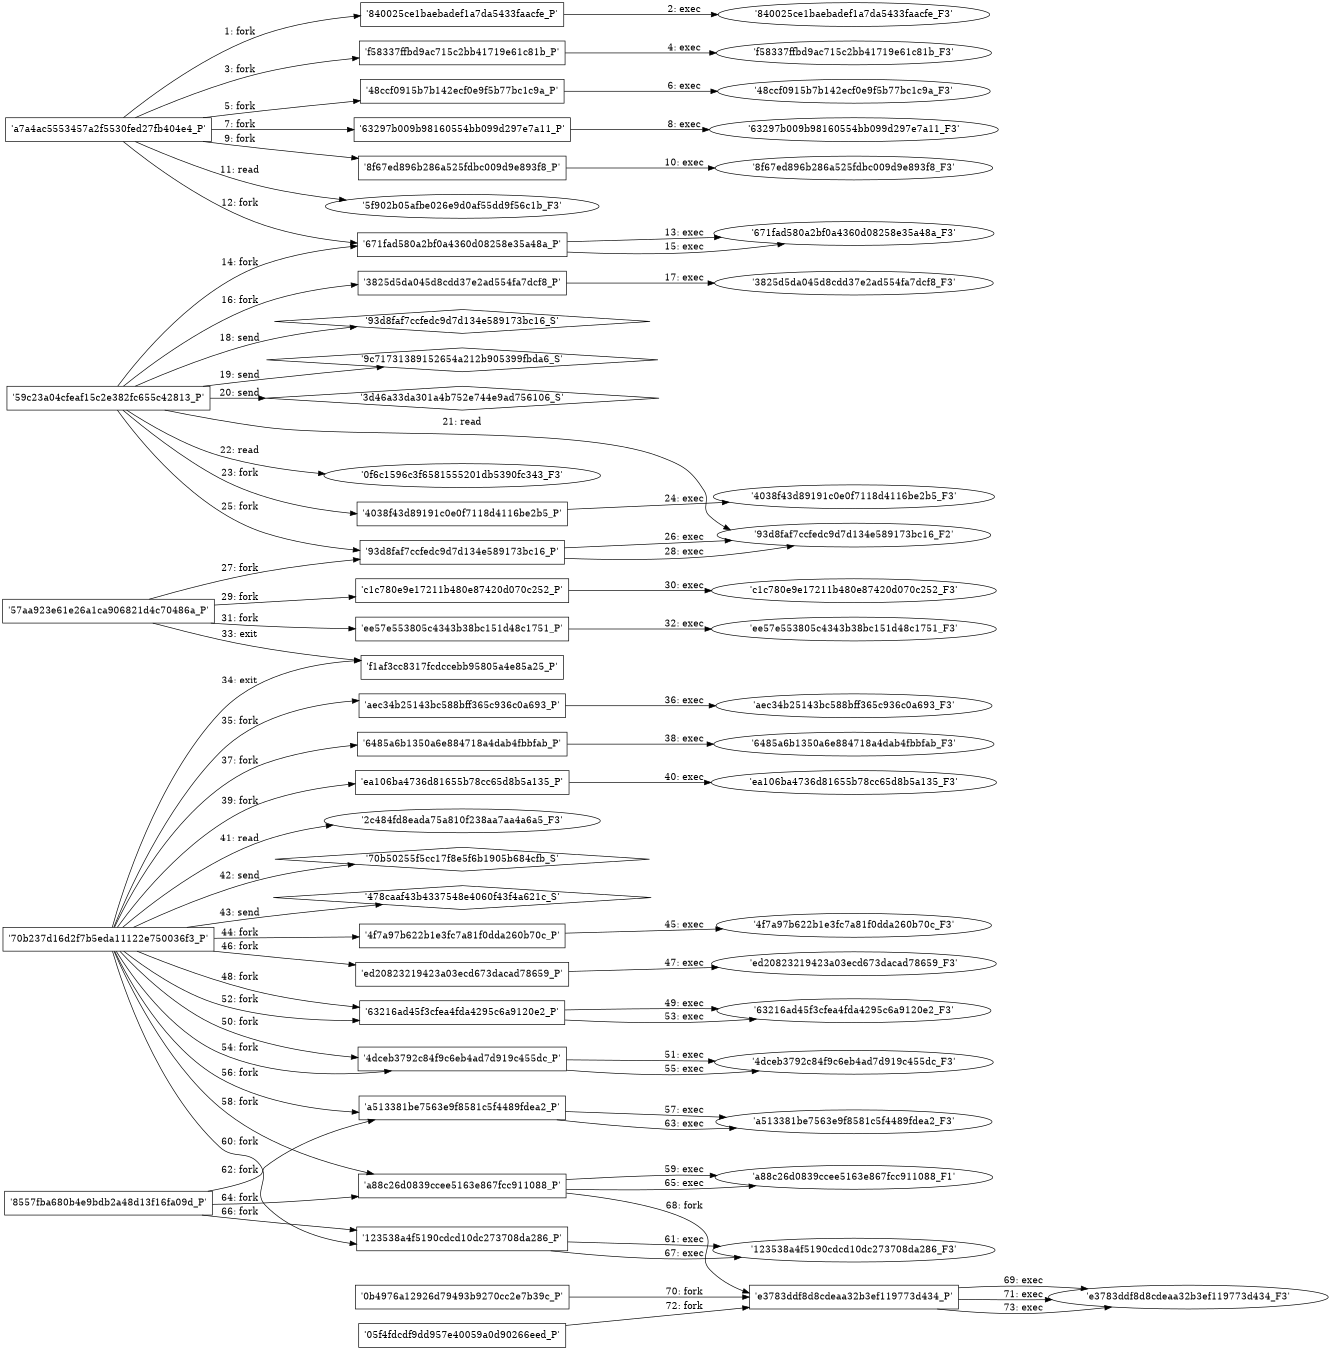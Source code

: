 digraph "D:\Learning\Paper\apt\基于CTI的攻击预警\Dataset\攻击图\ASGfromALLCTI\ExileRAT shares C2 with LuckyCat, targets Tibet.dot" {
rankdir="LR"
size="9"
fixedsize="false"
splines="true"
nodesep=0.3
ranksep=0
fontsize=10
overlap="scalexy"
engine= "neato"
	"'a7a4ac5553457a2f5530fed27fb404e4_P'" [node_type=Process shape=box]
	"'840025ce1baebadef1a7da5433faacfe_P'" [node_type=Process shape=box]
	"'a7a4ac5553457a2f5530fed27fb404e4_P'" -> "'840025ce1baebadef1a7da5433faacfe_P'" [label="1: fork"]
	"'840025ce1baebadef1a7da5433faacfe_P'" [node_type=Process shape=box]
	"'840025ce1baebadef1a7da5433faacfe_F3'" [node_type=File shape=ellipse]
	"'840025ce1baebadef1a7da5433faacfe_P'" -> "'840025ce1baebadef1a7da5433faacfe_F3'" [label="2: exec"]
	"'a7a4ac5553457a2f5530fed27fb404e4_P'" [node_type=Process shape=box]
	"'f58337ffbd9ac715c2bb41719e61c81b_P'" [node_type=Process shape=box]
	"'a7a4ac5553457a2f5530fed27fb404e4_P'" -> "'f58337ffbd9ac715c2bb41719e61c81b_P'" [label="3: fork"]
	"'f58337ffbd9ac715c2bb41719e61c81b_P'" [node_type=Process shape=box]
	"'f58337ffbd9ac715c2bb41719e61c81b_F3'" [node_type=File shape=ellipse]
	"'f58337ffbd9ac715c2bb41719e61c81b_P'" -> "'f58337ffbd9ac715c2bb41719e61c81b_F3'" [label="4: exec"]
	"'a7a4ac5553457a2f5530fed27fb404e4_P'" [node_type=Process shape=box]
	"'48ccf0915b7b142ecf0e9f5b77bc1c9a_P'" [node_type=Process shape=box]
	"'a7a4ac5553457a2f5530fed27fb404e4_P'" -> "'48ccf0915b7b142ecf0e9f5b77bc1c9a_P'" [label="5: fork"]
	"'48ccf0915b7b142ecf0e9f5b77bc1c9a_P'" [node_type=Process shape=box]
	"'48ccf0915b7b142ecf0e9f5b77bc1c9a_F3'" [node_type=File shape=ellipse]
	"'48ccf0915b7b142ecf0e9f5b77bc1c9a_P'" -> "'48ccf0915b7b142ecf0e9f5b77bc1c9a_F3'" [label="6: exec"]
	"'a7a4ac5553457a2f5530fed27fb404e4_P'" [node_type=Process shape=box]
	"'63297b009b98160554bb099d297e7a11_P'" [node_type=Process shape=box]
	"'a7a4ac5553457a2f5530fed27fb404e4_P'" -> "'63297b009b98160554bb099d297e7a11_P'" [label="7: fork"]
	"'63297b009b98160554bb099d297e7a11_P'" [node_type=Process shape=box]
	"'63297b009b98160554bb099d297e7a11_F3'" [node_type=File shape=ellipse]
	"'63297b009b98160554bb099d297e7a11_P'" -> "'63297b009b98160554bb099d297e7a11_F3'" [label="8: exec"]
	"'a7a4ac5553457a2f5530fed27fb404e4_P'" [node_type=Process shape=box]
	"'8f67ed896b286a525fdbc009d9e893f8_P'" [node_type=Process shape=box]
	"'a7a4ac5553457a2f5530fed27fb404e4_P'" -> "'8f67ed896b286a525fdbc009d9e893f8_P'" [label="9: fork"]
	"'8f67ed896b286a525fdbc009d9e893f8_P'" [node_type=Process shape=box]
	"'8f67ed896b286a525fdbc009d9e893f8_F3'" [node_type=File shape=ellipse]
	"'8f67ed896b286a525fdbc009d9e893f8_P'" -> "'8f67ed896b286a525fdbc009d9e893f8_F3'" [label="10: exec"]
	"'5f902b05afbe026e9d0af55dd9f56c1b_F3'" [node_type=file shape=ellipse]
	"'a7a4ac5553457a2f5530fed27fb404e4_P'" [node_type=Process shape=box]
	"'a7a4ac5553457a2f5530fed27fb404e4_P'" -> "'5f902b05afbe026e9d0af55dd9f56c1b_F3'" [label="11: read"]
	"'a7a4ac5553457a2f5530fed27fb404e4_P'" [node_type=Process shape=box]
	"'671fad580a2bf0a4360d08258e35a48a_P'" [node_type=Process shape=box]
	"'a7a4ac5553457a2f5530fed27fb404e4_P'" -> "'671fad580a2bf0a4360d08258e35a48a_P'" [label="12: fork"]
	"'671fad580a2bf0a4360d08258e35a48a_P'" [node_type=Process shape=box]
	"'671fad580a2bf0a4360d08258e35a48a_F3'" [node_type=File shape=ellipse]
	"'671fad580a2bf0a4360d08258e35a48a_P'" -> "'671fad580a2bf0a4360d08258e35a48a_F3'" [label="13: exec"]
	"'59c23a04cfeaf15c2e382fc655c42813_P'" [node_type=Process shape=box]
	"'671fad580a2bf0a4360d08258e35a48a_P'" [node_type=Process shape=box]
	"'59c23a04cfeaf15c2e382fc655c42813_P'" -> "'671fad580a2bf0a4360d08258e35a48a_P'" [label="14: fork"]
	"'671fad580a2bf0a4360d08258e35a48a_P'" [node_type=Process shape=box]
	"'671fad580a2bf0a4360d08258e35a48a_F3'" [node_type=File shape=ellipse]
	"'671fad580a2bf0a4360d08258e35a48a_P'" -> "'671fad580a2bf0a4360d08258e35a48a_F3'" [label="15: exec"]
	"'59c23a04cfeaf15c2e382fc655c42813_P'" [node_type=Process shape=box]
	"'3825d5da045d8cdd37e2ad554fa7dcf8_P'" [node_type=Process shape=box]
	"'59c23a04cfeaf15c2e382fc655c42813_P'" -> "'3825d5da045d8cdd37e2ad554fa7dcf8_P'" [label="16: fork"]
	"'3825d5da045d8cdd37e2ad554fa7dcf8_P'" [node_type=Process shape=box]
	"'3825d5da045d8cdd37e2ad554fa7dcf8_F3'" [node_type=File shape=ellipse]
	"'3825d5da045d8cdd37e2ad554fa7dcf8_P'" -> "'3825d5da045d8cdd37e2ad554fa7dcf8_F3'" [label="17: exec"]
	"'93d8faf7ccfedc9d7d134e589173bc16_S'" [node_type=Socket shape=diamond]
	"'59c23a04cfeaf15c2e382fc655c42813_P'" [node_type=Process shape=box]
	"'59c23a04cfeaf15c2e382fc655c42813_P'" -> "'93d8faf7ccfedc9d7d134e589173bc16_S'" [label="18: send"]
	"'9c71731389152654a212b905399fbda6_S'" [node_type=Socket shape=diamond]
	"'59c23a04cfeaf15c2e382fc655c42813_P'" [node_type=Process shape=box]
	"'59c23a04cfeaf15c2e382fc655c42813_P'" -> "'9c71731389152654a212b905399fbda6_S'" [label="19: send"]
	"'3d46a33da301a4b752e744e9ad756106_S'" [node_type=Socket shape=diamond]
	"'59c23a04cfeaf15c2e382fc655c42813_P'" [node_type=Process shape=box]
	"'59c23a04cfeaf15c2e382fc655c42813_P'" -> "'3d46a33da301a4b752e744e9ad756106_S'" [label="20: send"]
	"'93d8faf7ccfedc9d7d134e589173bc16_F2'" [node_type=file shape=ellipse]
	"'59c23a04cfeaf15c2e382fc655c42813_P'" [node_type=Process shape=box]
	"'59c23a04cfeaf15c2e382fc655c42813_P'" -> "'93d8faf7ccfedc9d7d134e589173bc16_F2'" [label="21: read"]
	"'0f6c1596c3f6581555201db5390fc343_F3'" [node_type=file shape=ellipse]
	"'59c23a04cfeaf15c2e382fc655c42813_P'" [node_type=Process shape=box]
	"'59c23a04cfeaf15c2e382fc655c42813_P'" -> "'0f6c1596c3f6581555201db5390fc343_F3'" [label="22: read"]
	"'59c23a04cfeaf15c2e382fc655c42813_P'" [node_type=Process shape=box]
	"'4038f43d89191c0e0f7118d4116be2b5_P'" [node_type=Process shape=box]
	"'59c23a04cfeaf15c2e382fc655c42813_P'" -> "'4038f43d89191c0e0f7118d4116be2b5_P'" [label="23: fork"]
	"'4038f43d89191c0e0f7118d4116be2b5_P'" [node_type=Process shape=box]
	"'4038f43d89191c0e0f7118d4116be2b5_F3'" [node_type=File shape=ellipse]
	"'4038f43d89191c0e0f7118d4116be2b5_P'" -> "'4038f43d89191c0e0f7118d4116be2b5_F3'" [label="24: exec"]
	"'59c23a04cfeaf15c2e382fc655c42813_P'" [node_type=Process shape=box]
	"'93d8faf7ccfedc9d7d134e589173bc16_P'" [node_type=Process shape=box]
	"'59c23a04cfeaf15c2e382fc655c42813_P'" -> "'93d8faf7ccfedc9d7d134e589173bc16_P'" [label="25: fork"]
	"'93d8faf7ccfedc9d7d134e589173bc16_P'" [node_type=Process shape=box]
	"'93d8faf7ccfedc9d7d134e589173bc16_F2'" [node_type=File shape=ellipse]
	"'93d8faf7ccfedc9d7d134e589173bc16_P'" -> "'93d8faf7ccfedc9d7d134e589173bc16_F2'" [label="26: exec"]
	"'57aa923e61e26a1ca906821d4c70486a_P'" [node_type=Process shape=box]
	"'93d8faf7ccfedc9d7d134e589173bc16_P'" [node_type=Process shape=box]
	"'57aa923e61e26a1ca906821d4c70486a_P'" -> "'93d8faf7ccfedc9d7d134e589173bc16_P'" [label="27: fork"]
	"'93d8faf7ccfedc9d7d134e589173bc16_P'" [node_type=Process shape=box]
	"'93d8faf7ccfedc9d7d134e589173bc16_F2'" [node_type=File shape=ellipse]
	"'93d8faf7ccfedc9d7d134e589173bc16_P'" -> "'93d8faf7ccfedc9d7d134e589173bc16_F2'" [label="28: exec"]
	"'57aa923e61e26a1ca906821d4c70486a_P'" [node_type=Process shape=box]
	"'c1c780e9e17211b480e87420d070c252_P'" [node_type=Process shape=box]
	"'57aa923e61e26a1ca906821d4c70486a_P'" -> "'c1c780e9e17211b480e87420d070c252_P'" [label="29: fork"]
	"'c1c780e9e17211b480e87420d070c252_P'" [node_type=Process shape=box]
	"'c1c780e9e17211b480e87420d070c252_F3'" [node_type=File shape=ellipse]
	"'c1c780e9e17211b480e87420d070c252_P'" -> "'c1c780e9e17211b480e87420d070c252_F3'" [label="30: exec"]
	"'57aa923e61e26a1ca906821d4c70486a_P'" [node_type=Process shape=box]
	"'ee57e553805c4343b38bc151d48c1751_P'" [node_type=Process shape=box]
	"'57aa923e61e26a1ca906821d4c70486a_P'" -> "'ee57e553805c4343b38bc151d48c1751_P'" [label="31: fork"]
	"'ee57e553805c4343b38bc151d48c1751_P'" [node_type=Process shape=box]
	"'ee57e553805c4343b38bc151d48c1751_F3'" [node_type=File shape=ellipse]
	"'ee57e553805c4343b38bc151d48c1751_P'" -> "'ee57e553805c4343b38bc151d48c1751_F3'" [label="32: exec"]
	"'57aa923e61e26a1ca906821d4c70486a_P'" [node_type=Process shape=box]
	"'f1af3cc8317fcdccebb95805a4e85a25_P'" [node_type=Process shape=box]
	"'57aa923e61e26a1ca906821d4c70486a_P'" -> "'f1af3cc8317fcdccebb95805a4e85a25_P'" [label="33: exit"]
	"'70b237d16d2f7b5eda11122e750036f3_P'" [node_type=Process shape=box]
	"'f1af3cc8317fcdccebb95805a4e85a25_P'" [node_type=Process shape=box]
	"'70b237d16d2f7b5eda11122e750036f3_P'" -> "'f1af3cc8317fcdccebb95805a4e85a25_P'" [label="34: exit"]
	"'70b237d16d2f7b5eda11122e750036f3_P'" [node_type=Process shape=box]
	"'aec34b25143bc588bff365c936c0a693_P'" [node_type=Process shape=box]
	"'70b237d16d2f7b5eda11122e750036f3_P'" -> "'aec34b25143bc588bff365c936c0a693_P'" [label="35: fork"]
	"'aec34b25143bc588bff365c936c0a693_P'" [node_type=Process shape=box]
	"'aec34b25143bc588bff365c936c0a693_F3'" [node_type=File shape=ellipse]
	"'aec34b25143bc588bff365c936c0a693_P'" -> "'aec34b25143bc588bff365c936c0a693_F3'" [label="36: exec"]
	"'70b237d16d2f7b5eda11122e750036f3_P'" [node_type=Process shape=box]
	"'6485a6b1350a6e884718a4dab4fbbfab_P'" [node_type=Process shape=box]
	"'70b237d16d2f7b5eda11122e750036f3_P'" -> "'6485a6b1350a6e884718a4dab4fbbfab_P'" [label="37: fork"]
	"'6485a6b1350a6e884718a4dab4fbbfab_P'" [node_type=Process shape=box]
	"'6485a6b1350a6e884718a4dab4fbbfab_F3'" [node_type=File shape=ellipse]
	"'6485a6b1350a6e884718a4dab4fbbfab_P'" -> "'6485a6b1350a6e884718a4dab4fbbfab_F3'" [label="38: exec"]
	"'70b237d16d2f7b5eda11122e750036f3_P'" [node_type=Process shape=box]
	"'ea106ba4736d81655b78cc65d8b5a135_P'" [node_type=Process shape=box]
	"'70b237d16d2f7b5eda11122e750036f3_P'" -> "'ea106ba4736d81655b78cc65d8b5a135_P'" [label="39: fork"]
	"'ea106ba4736d81655b78cc65d8b5a135_P'" [node_type=Process shape=box]
	"'ea106ba4736d81655b78cc65d8b5a135_F3'" [node_type=File shape=ellipse]
	"'ea106ba4736d81655b78cc65d8b5a135_P'" -> "'ea106ba4736d81655b78cc65d8b5a135_F3'" [label="40: exec"]
	"'2c484fd8eada75a810f238aa7aa4a6a5_F3'" [node_type=file shape=ellipse]
	"'70b237d16d2f7b5eda11122e750036f3_P'" [node_type=Process shape=box]
	"'70b237d16d2f7b5eda11122e750036f3_P'" -> "'2c484fd8eada75a810f238aa7aa4a6a5_F3'" [label="41: read"]
	"'70b50255f5cc17f8e5f6b1905b684cfb_S'" [node_type=Socket shape=diamond]
	"'70b237d16d2f7b5eda11122e750036f3_P'" [node_type=Process shape=box]
	"'70b237d16d2f7b5eda11122e750036f3_P'" -> "'70b50255f5cc17f8e5f6b1905b684cfb_S'" [label="42: send"]
	"'478caaf43b4337548e4060f43f4a621c_S'" [node_type=Socket shape=diamond]
	"'70b237d16d2f7b5eda11122e750036f3_P'" [node_type=Process shape=box]
	"'70b237d16d2f7b5eda11122e750036f3_P'" -> "'478caaf43b4337548e4060f43f4a621c_S'" [label="43: send"]
	"'70b237d16d2f7b5eda11122e750036f3_P'" [node_type=Process shape=box]
	"'4f7a97b622b1e3fc7a81f0dda260b70c_P'" [node_type=Process shape=box]
	"'70b237d16d2f7b5eda11122e750036f3_P'" -> "'4f7a97b622b1e3fc7a81f0dda260b70c_P'" [label="44: fork"]
	"'4f7a97b622b1e3fc7a81f0dda260b70c_P'" [node_type=Process shape=box]
	"'4f7a97b622b1e3fc7a81f0dda260b70c_F3'" [node_type=File shape=ellipse]
	"'4f7a97b622b1e3fc7a81f0dda260b70c_P'" -> "'4f7a97b622b1e3fc7a81f0dda260b70c_F3'" [label="45: exec"]
	"'70b237d16d2f7b5eda11122e750036f3_P'" [node_type=Process shape=box]
	"'ed20823219423a03ecd673dacad78659_P'" [node_type=Process shape=box]
	"'70b237d16d2f7b5eda11122e750036f3_P'" -> "'ed20823219423a03ecd673dacad78659_P'" [label="46: fork"]
	"'ed20823219423a03ecd673dacad78659_P'" [node_type=Process shape=box]
	"'ed20823219423a03ecd673dacad78659_F3'" [node_type=File shape=ellipse]
	"'ed20823219423a03ecd673dacad78659_P'" -> "'ed20823219423a03ecd673dacad78659_F3'" [label="47: exec"]
	"'70b237d16d2f7b5eda11122e750036f3_P'" [node_type=Process shape=box]
	"'63216ad45f3cfea4fda4295c6a9120e2_P'" [node_type=Process shape=box]
	"'70b237d16d2f7b5eda11122e750036f3_P'" -> "'63216ad45f3cfea4fda4295c6a9120e2_P'" [label="48: fork"]
	"'63216ad45f3cfea4fda4295c6a9120e2_P'" [node_type=Process shape=box]
	"'63216ad45f3cfea4fda4295c6a9120e2_F3'" [node_type=File shape=ellipse]
	"'63216ad45f3cfea4fda4295c6a9120e2_P'" -> "'63216ad45f3cfea4fda4295c6a9120e2_F3'" [label="49: exec"]
	"'70b237d16d2f7b5eda11122e750036f3_P'" [node_type=Process shape=box]
	"'4dceb3792c84f9c6eb4ad7d919c455dc_P'" [node_type=Process shape=box]
	"'70b237d16d2f7b5eda11122e750036f3_P'" -> "'4dceb3792c84f9c6eb4ad7d919c455dc_P'" [label="50: fork"]
	"'4dceb3792c84f9c6eb4ad7d919c455dc_P'" [node_type=Process shape=box]
	"'4dceb3792c84f9c6eb4ad7d919c455dc_F3'" [node_type=File shape=ellipse]
	"'4dceb3792c84f9c6eb4ad7d919c455dc_P'" -> "'4dceb3792c84f9c6eb4ad7d919c455dc_F3'" [label="51: exec"]
	"'70b237d16d2f7b5eda11122e750036f3_P'" [node_type=Process shape=box]
	"'63216ad45f3cfea4fda4295c6a9120e2_P'" [node_type=Process shape=box]
	"'70b237d16d2f7b5eda11122e750036f3_P'" -> "'63216ad45f3cfea4fda4295c6a9120e2_P'" [label="52: fork"]
	"'63216ad45f3cfea4fda4295c6a9120e2_P'" [node_type=Process shape=box]
	"'63216ad45f3cfea4fda4295c6a9120e2_F3'" [node_type=File shape=ellipse]
	"'63216ad45f3cfea4fda4295c6a9120e2_P'" -> "'63216ad45f3cfea4fda4295c6a9120e2_F3'" [label="53: exec"]
	"'70b237d16d2f7b5eda11122e750036f3_P'" [node_type=Process shape=box]
	"'4dceb3792c84f9c6eb4ad7d919c455dc_P'" [node_type=Process shape=box]
	"'70b237d16d2f7b5eda11122e750036f3_P'" -> "'4dceb3792c84f9c6eb4ad7d919c455dc_P'" [label="54: fork"]
	"'4dceb3792c84f9c6eb4ad7d919c455dc_P'" [node_type=Process shape=box]
	"'4dceb3792c84f9c6eb4ad7d919c455dc_F3'" [node_type=File shape=ellipse]
	"'4dceb3792c84f9c6eb4ad7d919c455dc_P'" -> "'4dceb3792c84f9c6eb4ad7d919c455dc_F3'" [label="55: exec"]
	"'70b237d16d2f7b5eda11122e750036f3_P'" [node_type=Process shape=box]
	"'a513381be7563e9f8581c5f4489fdea2_P'" [node_type=Process shape=box]
	"'70b237d16d2f7b5eda11122e750036f3_P'" -> "'a513381be7563e9f8581c5f4489fdea2_P'" [label="56: fork"]
	"'a513381be7563e9f8581c5f4489fdea2_P'" [node_type=Process shape=box]
	"'a513381be7563e9f8581c5f4489fdea2_F3'" [node_type=File shape=ellipse]
	"'a513381be7563e9f8581c5f4489fdea2_P'" -> "'a513381be7563e9f8581c5f4489fdea2_F3'" [label="57: exec"]
	"'70b237d16d2f7b5eda11122e750036f3_P'" [node_type=Process shape=box]
	"'a88c26d0839ccee5163e867fcc911088_P'" [node_type=Process shape=box]
	"'70b237d16d2f7b5eda11122e750036f3_P'" -> "'a88c26d0839ccee5163e867fcc911088_P'" [label="58: fork"]
	"'a88c26d0839ccee5163e867fcc911088_P'" [node_type=Process shape=box]
	"'a88c26d0839ccee5163e867fcc911088_F1'" [node_type=File shape=ellipse]
	"'a88c26d0839ccee5163e867fcc911088_P'" -> "'a88c26d0839ccee5163e867fcc911088_F1'" [label="59: exec"]
	"'70b237d16d2f7b5eda11122e750036f3_P'" [node_type=Process shape=box]
	"'123538a4f5190cdcd10dc273708da286_P'" [node_type=Process shape=box]
	"'70b237d16d2f7b5eda11122e750036f3_P'" -> "'123538a4f5190cdcd10dc273708da286_P'" [label="60: fork"]
	"'123538a4f5190cdcd10dc273708da286_P'" [node_type=Process shape=box]
	"'123538a4f5190cdcd10dc273708da286_F3'" [node_type=File shape=ellipse]
	"'123538a4f5190cdcd10dc273708da286_P'" -> "'123538a4f5190cdcd10dc273708da286_F3'" [label="61: exec"]
	"'8557fba680b4e9bdb2a48d13f16fa09d_P'" [node_type=Process shape=box]
	"'a513381be7563e9f8581c5f4489fdea2_P'" [node_type=Process shape=box]
	"'8557fba680b4e9bdb2a48d13f16fa09d_P'" -> "'a513381be7563e9f8581c5f4489fdea2_P'" [label="62: fork"]
	"'a513381be7563e9f8581c5f4489fdea2_P'" [node_type=Process shape=box]
	"'a513381be7563e9f8581c5f4489fdea2_F3'" [node_type=File shape=ellipse]
	"'a513381be7563e9f8581c5f4489fdea2_P'" -> "'a513381be7563e9f8581c5f4489fdea2_F3'" [label="63: exec"]
	"'8557fba680b4e9bdb2a48d13f16fa09d_P'" [node_type=Process shape=box]
	"'a88c26d0839ccee5163e867fcc911088_P'" [node_type=Process shape=box]
	"'8557fba680b4e9bdb2a48d13f16fa09d_P'" -> "'a88c26d0839ccee5163e867fcc911088_P'" [label="64: fork"]
	"'a88c26d0839ccee5163e867fcc911088_P'" [node_type=Process shape=box]
	"'a88c26d0839ccee5163e867fcc911088_F1'" [node_type=File shape=ellipse]
	"'a88c26d0839ccee5163e867fcc911088_P'" -> "'a88c26d0839ccee5163e867fcc911088_F1'" [label="65: exec"]
	"'8557fba680b4e9bdb2a48d13f16fa09d_P'" [node_type=Process shape=box]
	"'123538a4f5190cdcd10dc273708da286_P'" [node_type=Process shape=box]
	"'8557fba680b4e9bdb2a48d13f16fa09d_P'" -> "'123538a4f5190cdcd10dc273708da286_P'" [label="66: fork"]
	"'123538a4f5190cdcd10dc273708da286_P'" [node_type=Process shape=box]
	"'123538a4f5190cdcd10dc273708da286_F3'" [node_type=File shape=ellipse]
	"'123538a4f5190cdcd10dc273708da286_P'" -> "'123538a4f5190cdcd10dc273708da286_F3'" [label="67: exec"]
	"'a88c26d0839ccee5163e867fcc911088_P'" [node_type=Process shape=box]
	"'e3783ddf8d8cdeaa32b3ef119773d434_P'" [node_type=Process shape=box]
	"'a88c26d0839ccee5163e867fcc911088_P'" -> "'e3783ddf8d8cdeaa32b3ef119773d434_P'" [label="68: fork"]
	"'e3783ddf8d8cdeaa32b3ef119773d434_P'" [node_type=Process shape=box]
	"'e3783ddf8d8cdeaa32b3ef119773d434_F3'" [node_type=File shape=ellipse]
	"'e3783ddf8d8cdeaa32b3ef119773d434_P'" -> "'e3783ddf8d8cdeaa32b3ef119773d434_F3'" [label="69: exec"]
	"'0b4976a12926d79493b9270cc2e7b39c_P'" [node_type=Process shape=box]
	"'e3783ddf8d8cdeaa32b3ef119773d434_P'" [node_type=Process shape=box]
	"'0b4976a12926d79493b9270cc2e7b39c_P'" -> "'e3783ddf8d8cdeaa32b3ef119773d434_P'" [label="70: fork"]
	"'e3783ddf8d8cdeaa32b3ef119773d434_P'" [node_type=Process shape=box]
	"'e3783ddf8d8cdeaa32b3ef119773d434_F3'" [node_type=File shape=ellipse]
	"'e3783ddf8d8cdeaa32b3ef119773d434_P'" -> "'e3783ddf8d8cdeaa32b3ef119773d434_F3'" [label="71: exec"]
	"'05f4fdcdf9dd957e40059a0d90266eed_P'" [node_type=Process shape=box]
	"'e3783ddf8d8cdeaa32b3ef119773d434_P'" [node_type=Process shape=box]
	"'05f4fdcdf9dd957e40059a0d90266eed_P'" -> "'e3783ddf8d8cdeaa32b3ef119773d434_P'" [label="72: fork"]
	"'e3783ddf8d8cdeaa32b3ef119773d434_P'" [node_type=Process shape=box]
	"'e3783ddf8d8cdeaa32b3ef119773d434_F3'" [node_type=File shape=ellipse]
	"'e3783ddf8d8cdeaa32b3ef119773d434_P'" -> "'e3783ddf8d8cdeaa32b3ef119773d434_F3'" [label="73: exec"]
}
